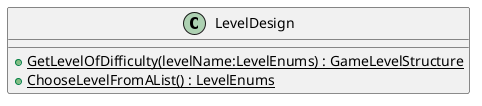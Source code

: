 @startuml
class LevelDesign {
    + {static} GetLevelOfDifficulty(levelName:LevelEnums) : GameLevelStructure
    + {static} ChooseLevelFromAList() : LevelEnums
}
@enduml
